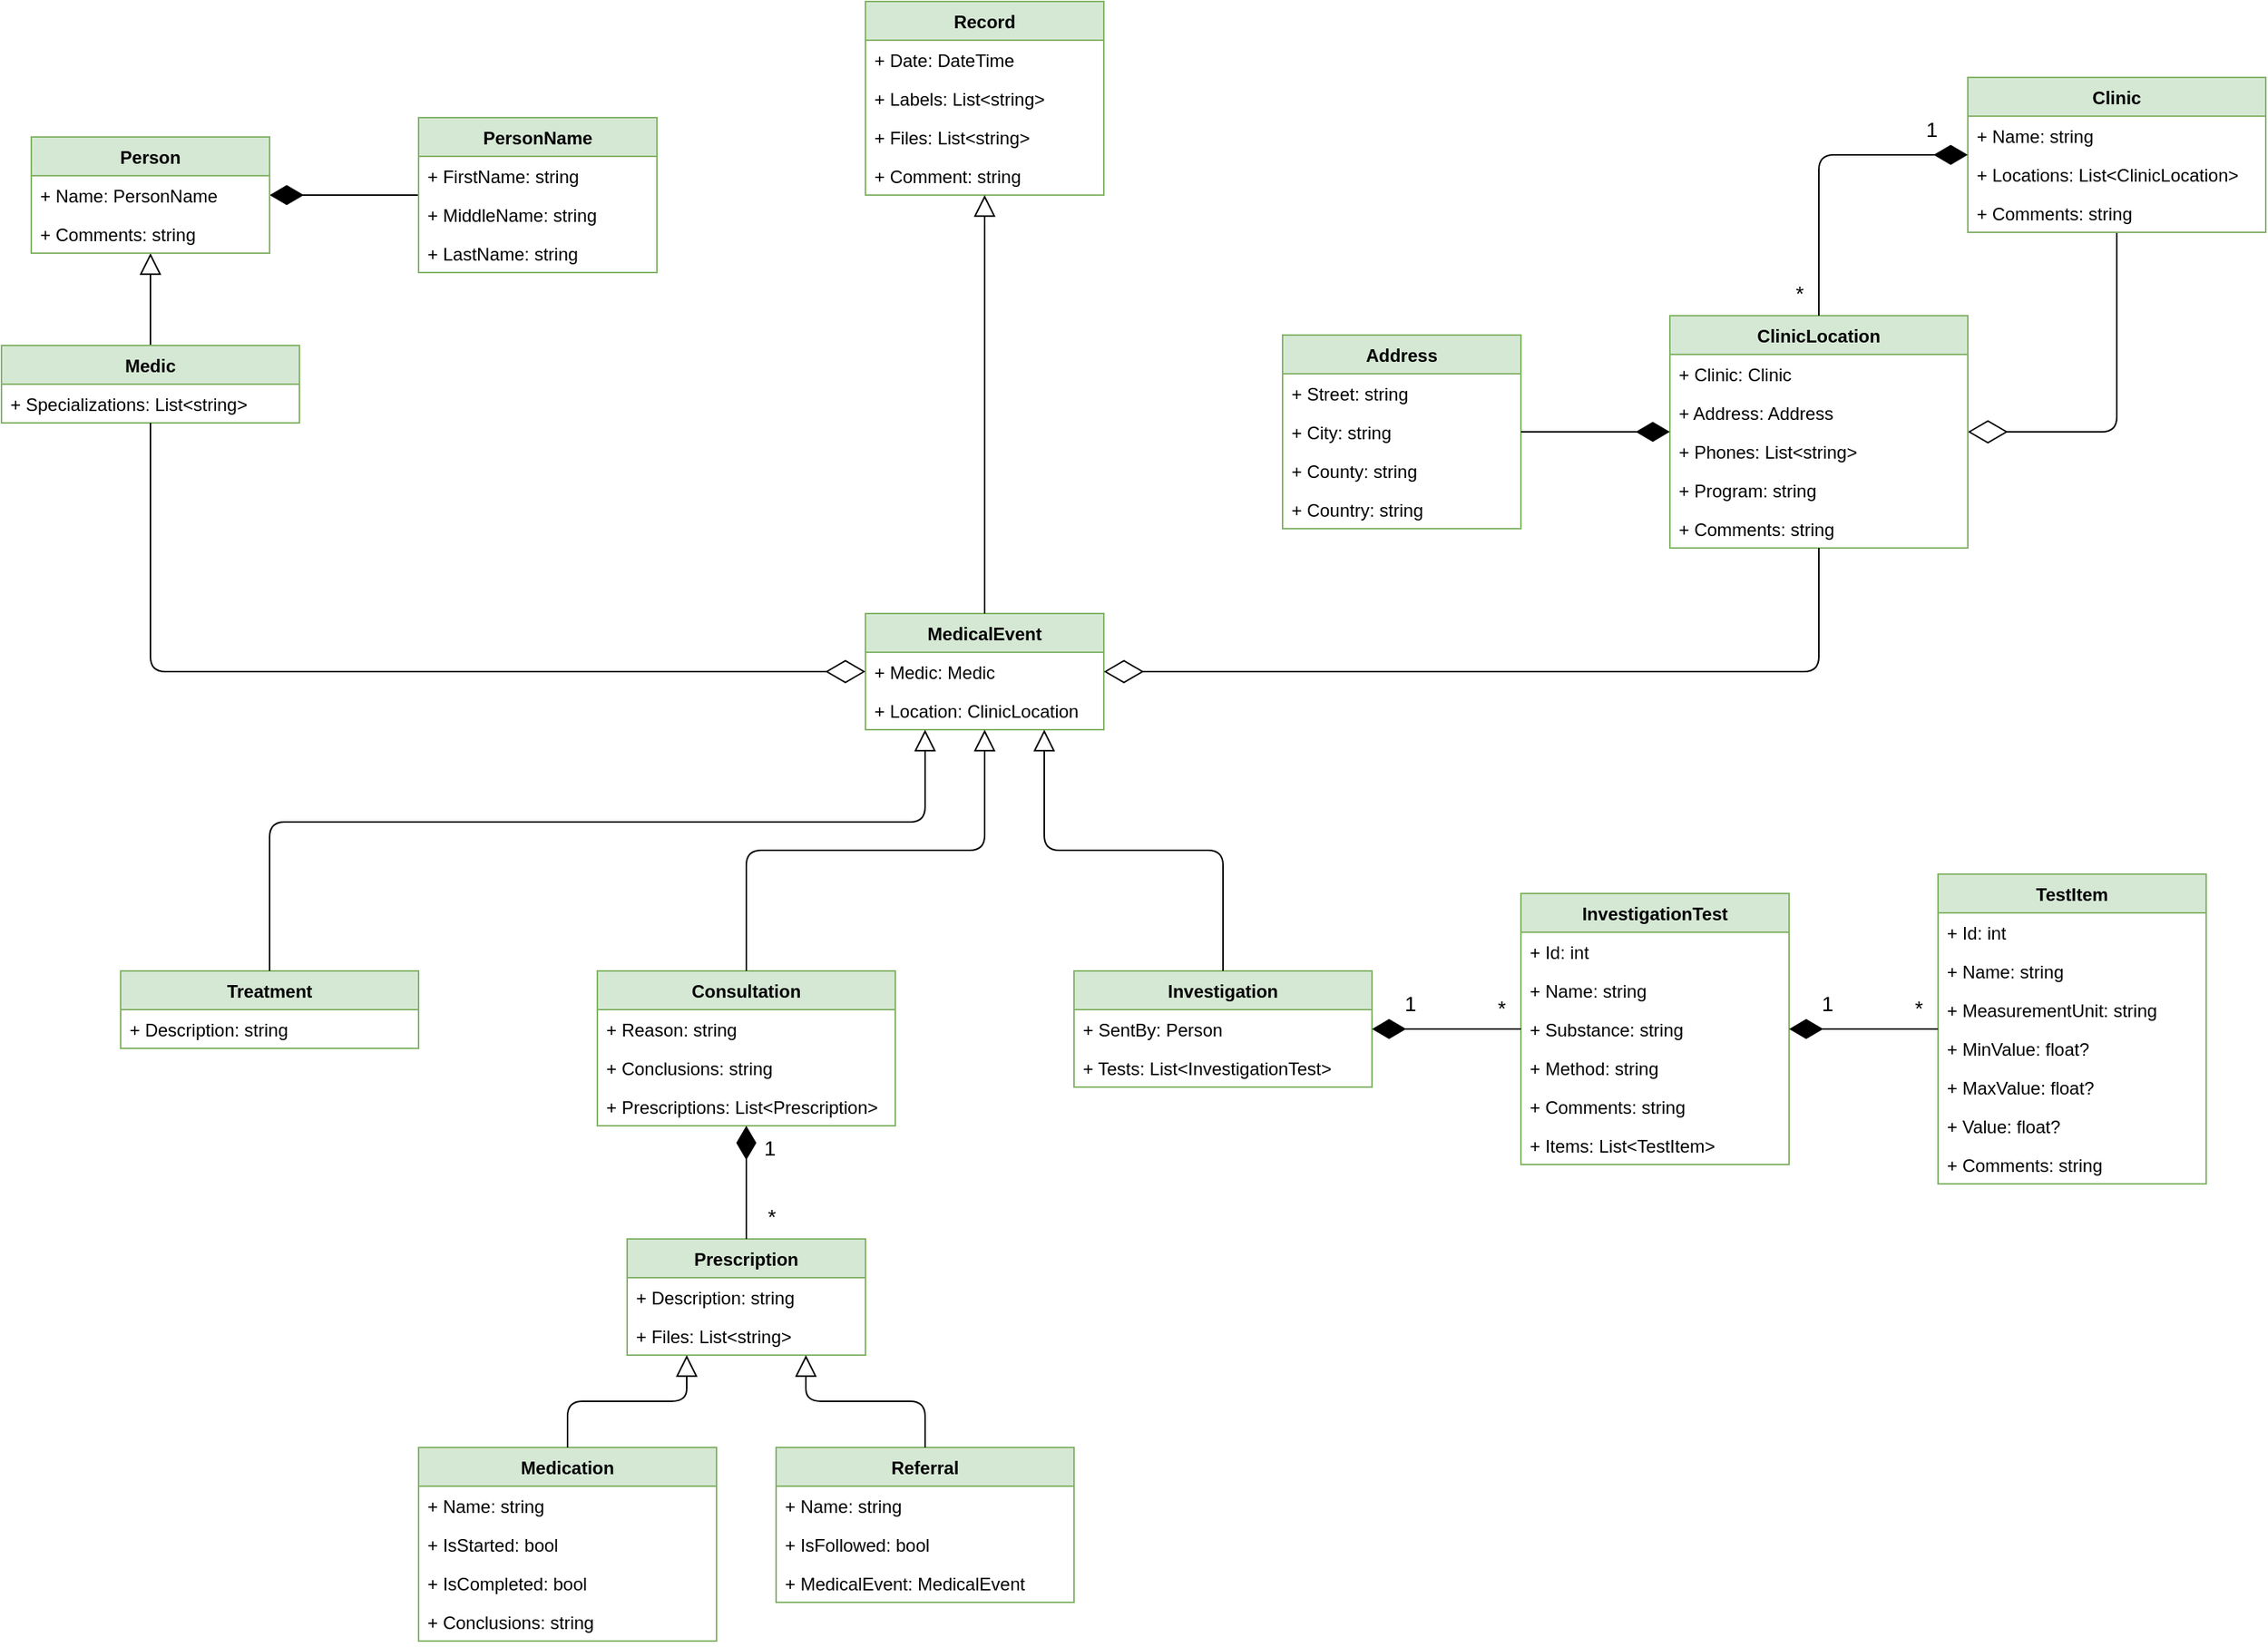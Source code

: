 <mxfile version="13.9.9" type="device"><diagram name="Page-1" id="c4acf3e9-155e-7222-9cf6-157b1a14988f"><mxGraphModel dx="1182" dy="786" grid="1" gridSize="10" guides="1" tooltips="1" connect="1" arrows="1" fold="1" page="1" pageScale="1" pageWidth="827" pageHeight="1169" background="#ffffff" math="0" shadow="0"><root><mxCell id="0"/><mxCell id="1" parent="0"/><mxCell id="7" value="" style="endArrow=block;endSize=12;endFill=0;html=1;entryX=0.5;entryY=1;exitX=0.5;exitY=0;edgeStyle=orthogonalEdgeStyle;exitDx=0;exitDy=0;entryDx=0;entryDy=0;" parent="1" source="HZ6PrDf43a6F8KfMJn_8-37" target="HZ6PrDf43a6F8KfMJn_8-41" edge="1"><mxGeometry width="160" relative="1" as="geometry"><mxPoint x="-110" y="290" as="sourcePoint"/><mxPoint x="50" y="290" as="targetPoint"/></mxGeometry></mxCell><mxCell id="18" value="" style="endArrow=diamondThin;endFill=0;endSize=24;html=1;edgeStyle=orthogonalEdgeStyle;entryX=1;entryY=0.5;exitX=0.5;exitY=1;exitDx=0;exitDy=0;entryDx=0;entryDy=0;" parent="1" source="HZ6PrDf43a6F8KfMJn_8-48" target="HZ6PrDf43a6F8KfMJn_8-52" edge="1"><mxGeometry width="160" relative="1" as="geometry"><mxPoint x="1368" y="349" as="sourcePoint"/><mxPoint x="1480" y="420" as="targetPoint"/></mxGeometry></mxCell><mxCell id="19" value="" style="endArrow=diamondThin;endFill=1;endSize=20;html=1;entryX=1;entryY=0.5;edgeStyle=orthogonalEdgeStyle;entryDx=0;entryDy=0;" parent="1" source="HZ6PrDf43a6F8KfMJn_8-45" target="HZ6PrDf43a6F8KfMJn_8-41" edge="1"><mxGeometry width="160" relative="1" as="geometry"><mxPoint x="560" y="240" as="sourcePoint"/><mxPoint x="720" y="240" as="targetPoint"/></mxGeometry></mxCell><mxCell id="HZ6PrDf43a6F8KfMJn_8-37" value="Medic" style="swimlane;fontStyle=1;align=center;verticalAlign=top;childLayout=stackLayout;horizontal=1;startSize=26;horizontalStack=0;resizeParent=1;resizeParentMax=0;resizeLast=0;collapsible=1;marginBottom=0;fillColor=#d5e8d4;strokeColor=#82b366;" parent="1" vertex="1"><mxGeometry x="80" y="340" width="200" height="52" as="geometry"/></mxCell><mxCell id="HZ6PrDf43a6F8KfMJn_8-40" value="+ Specializations: List&lt;string&gt;" style="text;strokeColor=none;fillColor=none;align=left;verticalAlign=top;spacingLeft=4;spacingRight=4;overflow=hidden;rotatable=0;points=[[0,0.5],[1,0.5]];portConstraint=eastwest;" parent="HZ6PrDf43a6F8KfMJn_8-37" vertex="1"><mxGeometry y="26" width="200" height="26" as="geometry"/></mxCell><mxCell id="HZ6PrDf43a6F8KfMJn_8-41" value="Person" style="swimlane;fontStyle=1;align=center;verticalAlign=top;childLayout=stackLayout;horizontal=1;startSize=26;horizontalStack=0;resizeParent=1;resizeParentMax=0;resizeLast=0;collapsible=1;marginBottom=0;fillColor=#d5e8d4;strokeColor=#82b366;" parent="1" vertex="1"><mxGeometry x="100" y="200" width="160" height="78" as="geometry"/></mxCell><mxCell id="HZ6PrDf43a6F8KfMJn_8-42" value="+ Name: PersonName" style="text;strokeColor=none;fillColor=none;align=left;verticalAlign=top;spacingLeft=4;spacingRight=4;overflow=hidden;rotatable=0;points=[[0,0.5],[1,0.5]];portConstraint=eastwest;" parent="HZ6PrDf43a6F8KfMJn_8-41" vertex="1"><mxGeometry y="26" width="160" height="26" as="geometry"/></mxCell><mxCell id="17acba5748e5396b-24" value="+ Comments: string" style="text;html=1;strokeColor=none;fillColor=none;align=left;verticalAlign=top;spacingLeft=4;spacingRight=4;whiteSpace=wrap;overflow=hidden;rotatable=0;points=[[0,0.5],[1,0.5]];portConstraint=eastwest;" parent="HZ6PrDf43a6F8KfMJn_8-41" vertex="1"><mxGeometry y="52" width="160" height="26" as="geometry"/></mxCell><mxCell id="HZ6PrDf43a6F8KfMJn_8-45" value="PersonName" style="swimlane;fontStyle=1;align=center;verticalAlign=top;childLayout=stackLayout;horizontal=1;startSize=26;horizontalStack=0;resizeParent=1;resizeParentMax=0;resizeLast=0;collapsible=1;marginBottom=0;fillColor=#d5e8d4;strokeColor=#82b366;" parent="1" vertex="1"><mxGeometry x="360" y="187" width="160" height="104" as="geometry"/></mxCell><mxCell id="17acba5748e5396b-31" value="+ FirstName: string" style="text;html=1;strokeColor=none;fillColor=none;align=left;verticalAlign=top;spacingLeft=4;spacingRight=4;whiteSpace=wrap;overflow=hidden;rotatable=0;points=[[0,0.5],[1,0.5]];portConstraint=eastwest;" parent="HZ6PrDf43a6F8KfMJn_8-45" vertex="1"><mxGeometry y="26" width="160" height="26" as="geometry"/></mxCell><mxCell id="17acba5748e5396b-32" value="+ MiddleName: string" style="text;html=1;strokeColor=none;fillColor=none;align=left;verticalAlign=top;spacingLeft=4;spacingRight=4;whiteSpace=wrap;overflow=hidden;rotatable=0;points=[[0,0.5],[1,0.5]];portConstraint=eastwest;" parent="HZ6PrDf43a6F8KfMJn_8-45" vertex="1"><mxGeometry y="52" width="160" height="26" as="geometry"/></mxCell><mxCell id="17acba5748e5396b-33" value="+ LastName: string" style="text;html=1;strokeColor=none;fillColor=none;align=left;verticalAlign=top;spacingLeft=4;spacingRight=4;whiteSpace=wrap;overflow=hidden;rotatable=0;points=[[0,0.5],[1,0.5]];portConstraint=eastwest;" parent="HZ6PrDf43a6F8KfMJn_8-45" vertex="1"><mxGeometry y="78" width="160" height="26" as="geometry"/></mxCell><mxCell id="HZ6PrDf43a6F8KfMJn_8-48" value="Clinic" style="swimlane;fontStyle=1;align=center;verticalAlign=top;childLayout=stackLayout;horizontal=1;startSize=26;horizontalStack=0;resizeParent=1;resizeParentMax=0;resizeLast=0;collapsible=1;marginBottom=0;fillColor=#d5e8d4;strokeColor=#82b366;" parent="1" vertex="1"><mxGeometry x="1400" y="160" width="200" height="104" as="geometry"/></mxCell><mxCell id="9" value="+ Name: string" style="text;strokeColor=none;fillColor=none;align=left;verticalAlign=top;spacingLeft=4;spacingRight=4;overflow=hidden;rotatable=0;points=[[0,0.5],[1,0.5]];portConstraint=eastwest;" parent="HZ6PrDf43a6F8KfMJn_8-48" vertex="1"><mxGeometry y="26" width="200" height="26" as="geometry"/></mxCell><mxCell id="10" value="+ Locations: List&lt;ClinicLocation&gt;" style="text;strokeColor=none;fillColor=none;align=left;verticalAlign=top;spacingLeft=4;spacingRight=4;overflow=hidden;rotatable=0;points=[[0,0.5],[1,0.5]];portConstraint=eastwest;" parent="HZ6PrDf43a6F8KfMJn_8-48" vertex="1"><mxGeometry y="52" width="200" height="26" as="geometry"/></mxCell><mxCell id="11" value="+ Comments: string" style="text;strokeColor=none;fillColor=none;align=left;verticalAlign=top;spacingLeft=4;spacingRight=4;overflow=hidden;rotatable=0;points=[[0,0.5],[1,0.5]];portConstraint=eastwest;" parent="HZ6PrDf43a6F8KfMJn_8-48" vertex="1"><mxGeometry y="78" width="200" height="26" as="geometry"/></mxCell><mxCell id="HZ6PrDf43a6F8KfMJn_8-52" value="ClinicLocation" style="swimlane;fontStyle=1;align=center;verticalAlign=top;childLayout=stackLayout;horizontal=1;startSize=26;horizontalStack=0;resizeParent=1;resizeParentMax=0;resizeLast=0;collapsible=1;marginBottom=0;fillColor=#d5e8d4;strokeColor=#82b366;" parent="1" vertex="1"><mxGeometry x="1200" y="320" width="200" height="156" as="geometry"/></mxCell><mxCell id="13" value="+ Clinic: Clinic" style="text;strokeColor=none;fillColor=none;align=left;verticalAlign=top;spacingLeft=4;spacingRight=4;overflow=hidden;rotatable=0;points=[[0,0.5],[1,0.5]];portConstraint=eastwest;" parent="HZ6PrDf43a6F8KfMJn_8-52" vertex="1"><mxGeometry y="26" width="200" height="26" as="geometry"/></mxCell><mxCell id="HZ6PrDf43a6F8KfMJn_8-61" value="+ Address: Address" style="text;strokeColor=none;fillColor=none;align=left;verticalAlign=top;spacingLeft=4;spacingRight=4;overflow=hidden;rotatable=0;points=[[0,0.5],[1,0.5]];portConstraint=eastwest;" parent="HZ6PrDf43a6F8KfMJn_8-52" vertex="1"><mxGeometry y="52" width="200" height="26" as="geometry"/></mxCell><mxCell id="q1uwgG-ZiV5VplbRELIx-82" value="+ Phones: List&lt;string&gt;" style="text;strokeColor=none;fillColor=none;align=left;verticalAlign=top;spacingLeft=4;spacingRight=4;overflow=hidden;rotatable=0;points=[[0,0.5],[1,0.5]];portConstraint=eastwest;" parent="HZ6PrDf43a6F8KfMJn_8-52" vertex="1"><mxGeometry y="78" width="200" height="26" as="geometry"/></mxCell><mxCell id="q1uwgG-ZiV5VplbRELIx-83" value="+ Program: string" style="text;strokeColor=none;fillColor=none;align=left;verticalAlign=top;spacingLeft=4;spacingRight=4;overflow=hidden;rotatable=0;points=[[0,0.5],[1,0.5]];portConstraint=eastwest;" parent="HZ6PrDf43a6F8KfMJn_8-52" vertex="1"><mxGeometry y="104" width="200" height="26" as="geometry"/></mxCell><mxCell id="15" value="+ Comments: string" style="text;strokeColor=none;fillColor=none;align=left;verticalAlign=top;spacingLeft=4;spacingRight=4;overflow=hidden;rotatable=0;points=[[0,0.5],[1,0.5]];portConstraint=eastwest;" parent="HZ6PrDf43a6F8KfMJn_8-52" vertex="1"><mxGeometry y="130" width="200" height="26" as="geometry"/></mxCell><mxCell id="HZ6PrDf43a6F8KfMJn_8-57" value="Address" style="swimlane;fontStyle=1;align=center;verticalAlign=top;childLayout=stackLayout;horizontal=1;startSize=26;horizontalStack=0;resizeParent=1;resizeParentMax=0;resizeLast=0;collapsible=1;marginBottom=0;fillColor=#d5e8d4;strokeColor=#82b366;" parent="1" vertex="1"><mxGeometry x="940" y="333" width="160" height="130" as="geometry"/></mxCell><mxCell id="HZ6PrDf43a6F8KfMJn_8-60" value="+ Street: string" style="text;strokeColor=none;fillColor=none;align=left;verticalAlign=top;spacingLeft=4;spacingRight=4;overflow=hidden;rotatable=0;points=[[0,0.5],[1,0.5]];portConstraint=eastwest;" parent="HZ6PrDf43a6F8KfMJn_8-57" vertex="1"><mxGeometry y="26" width="160" height="26" as="geometry"/></mxCell><mxCell id="HZ6PrDf43a6F8KfMJn_8-64" value="+ City: string" style="text;strokeColor=none;fillColor=none;align=left;verticalAlign=top;spacingLeft=4;spacingRight=4;overflow=hidden;rotatable=0;points=[[0,0.5],[1,0.5]];portConstraint=eastwest;" parent="HZ6PrDf43a6F8KfMJn_8-57" vertex="1"><mxGeometry y="52" width="160" height="26" as="geometry"/></mxCell><mxCell id="HZ6PrDf43a6F8KfMJn_8-63" value="+ County: string" style="text;strokeColor=none;fillColor=none;align=left;verticalAlign=top;spacingLeft=4;spacingRight=4;overflow=hidden;rotatable=0;points=[[0,0.5],[1,0.5]];portConstraint=eastwest;" parent="HZ6PrDf43a6F8KfMJn_8-57" vertex="1"><mxGeometry y="78" width="160" height="26" as="geometry"/></mxCell><mxCell id="HZ6PrDf43a6F8KfMJn_8-62" value="+ Country: string" style="text;strokeColor=none;fillColor=none;align=left;verticalAlign=top;spacingLeft=4;spacingRight=4;overflow=hidden;rotatable=0;points=[[0,0.5],[1,0.5]];portConstraint=eastwest;" parent="HZ6PrDf43a6F8KfMJn_8-57" vertex="1"><mxGeometry y="104" width="160" height="26" as="geometry"/></mxCell><mxCell id="HZ6PrDf43a6F8KfMJn_8-70" value="" style="endArrow=diamondThin;endFill=1;endSize=20;html=1;edgeStyle=orthogonalEdgeStyle;" parent="1" source="HZ6PrDf43a6F8KfMJn_8-57" target="HZ6PrDf43a6F8KfMJn_8-52" edge="1"><mxGeometry width="160" relative="1" as="geometry"><mxPoint x="1270" y="330" as="sourcePoint"/><mxPoint x="1100" y="220" as="targetPoint"/></mxGeometry></mxCell><mxCell id="HZ6PrDf43a6F8KfMJn_8-71" value="MedicalEvent" style="swimlane;fontStyle=1;align=center;verticalAlign=top;childLayout=stackLayout;horizontal=1;startSize=26;horizontalStack=0;resizeParent=1;resizeParentMax=0;resizeLast=0;collapsible=1;marginBottom=0;fillColor=#d5e8d4;strokeColor=#82b366;" parent="1" vertex="1"><mxGeometry x="660" y="520" width="160" height="78" as="geometry"/></mxCell><mxCell id="HZ6PrDf43a6F8KfMJn_8-73" value="+ Medic: Medic" style="text;strokeColor=none;fillColor=none;align=left;verticalAlign=top;spacingLeft=4;spacingRight=4;overflow=hidden;rotatable=0;points=[[0,0.5],[1,0.5]];portConstraint=eastwest;" parent="HZ6PrDf43a6F8KfMJn_8-71" vertex="1"><mxGeometry y="26" width="160" height="26" as="geometry"/></mxCell><mxCell id="HZ6PrDf43a6F8KfMJn_8-74" value="+ Location: ClinicLocation" style="text;strokeColor=none;fillColor=none;align=left;verticalAlign=top;spacingLeft=4;spacingRight=4;overflow=hidden;rotatable=0;points=[[0,0.5],[1,0.5]];portConstraint=eastwest;" parent="HZ6PrDf43a6F8KfMJn_8-71" vertex="1"><mxGeometry y="52" width="160" height="26" as="geometry"/></mxCell><mxCell id="HZ6PrDf43a6F8KfMJn_8-76" value="" style="endArrow=diamondThin;endFill=0;endSize=24;html=1;edgeStyle=orthogonalEdgeStyle;entryX=0;entryY=0.5;entryDx=0;entryDy=0;exitX=0.5;exitY=1;exitDx=0;exitDy=0;" parent="1" source="HZ6PrDf43a6F8KfMJn_8-37" target="HZ6PrDf43a6F8KfMJn_8-71" edge="1"><mxGeometry width="160" relative="1" as="geometry"><mxPoint x="770" y="634" as="sourcePoint"/><mxPoint x="670" y="755" as="targetPoint"/></mxGeometry></mxCell><mxCell id="HZ6PrDf43a6F8KfMJn_8-78" value="" style="endArrow=diamondThin;endFill=0;endSize=24;html=1;edgeStyle=orthogonalEdgeStyle;entryX=1;entryY=0.5;entryDx=0;entryDy=0;exitX=0.5;exitY=1;exitDx=0;exitDy=0;" parent="1" source="HZ6PrDf43a6F8KfMJn_8-52" target="HZ6PrDf43a6F8KfMJn_8-71" edge="1"><mxGeometry width="160" relative="1" as="geometry"><mxPoint x="770" y="634" as="sourcePoint"/><mxPoint x="650" y="950" as="targetPoint"/></mxGeometry></mxCell><mxCell id="HZ6PrDf43a6F8KfMJn_8-79" value="Consultation" style="swimlane;fontStyle=1;align=center;verticalAlign=top;childLayout=stackLayout;horizontal=1;startSize=26;horizontalStack=0;resizeParent=1;resizeParentMax=0;resizeLast=0;collapsible=1;marginBottom=0;fillColor=#d5e8d4;strokeColor=#82b366;" parent="1" vertex="1"><mxGeometry x="480" y="760" width="200" height="104" as="geometry"/></mxCell><mxCell id="HZ6PrDf43a6F8KfMJn_8-80" value="+ Reason: string" style="text;strokeColor=none;fillColor=none;align=left;verticalAlign=top;spacingLeft=4;spacingRight=4;overflow=hidden;rotatable=0;points=[[0,0.5],[1,0.5]];portConstraint=eastwest;" parent="HZ6PrDf43a6F8KfMJn_8-79" vertex="1"><mxGeometry y="26" width="200" height="26" as="geometry"/></mxCell><mxCell id="q1uwgG-ZiV5VplbRELIx-60" value="+ Conclusions: string" style="text;strokeColor=none;fillColor=none;align=left;verticalAlign=top;spacingLeft=4;spacingRight=4;overflow=hidden;rotatable=0;points=[[0,0.5],[1,0.5]];portConstraint=eastwest;" parent="HZ6PrDf43a6F8KfMJn_8-79" vertex="1"><mxGeometry y="52" width="200" height="26" as="geometry"/></mxCell><mxCell id="q1uwgG-ZiV5VplbRELIx-61" value="+ Prescriptions: List&lt;Prescription&gt;" style="text;strokeColor=none;fillColor=none;align=left;verticalAlign=top;spacingLeft=4;spacingRight=4;overflow=hidden;rotatable=0;points=[[0,0.5],[1,0.5]];portConstraint=eastwest;" parent="HZ6PrDf43a6F8KfMJn_8-79" vertex="1"><mxGeometry y="78" width="200" height="26" as="geometry"/></mxCell><mxCell id="HZ6PrDf43a6F8KfMJn_8-85" value="" style="endArrow=block;endSize=12;endFill=0;html=1;exitX=0.5;exitY=0;edgeStyle=orthogonalEdgeStyle;exitDx=0;exitDy=0;entryX=0.5;entryY=1;entryDx=0;entryDy=0;" parent="1" source="HZ6PrDf43a6F8KfMJn_8-79" target="HZ6PrDf43a6F8KfMJn_8-71" edge="1"><mxGeometry width="160" relative="1" as="geometry"><mxPoint x="310" y="350" as="sourcePoint"/><mxPoint x="310" y="288" as="targetPoint"/></mxGeometry></mxCell><mxCell id="HZ6PrDf43a6F8KfMJn_8-86" value="Prescription" style="swimlane;fontStyle=1;align=center;verticalAlign=top;childLayout=stackLayout;horizontal=1;startSize=26;horizontalStack=0;resizeParent=1;resizeParentMax=0;resizeLast=0;collapsible=1;marginBottom=0;fillColor=#d5e8d4;strokeColor=#82b366;" parent="1" vertex="1"><mxGeometry x="500" y="940" width="160" height="78" as="geometry"/></mxCell><mxCell id="HZ6PrDf43a6F8KfMJn_8-88" value="+ Description: string" style="text;strokeColor=none;fillColor=none;align=left;verticalAlign=top;spacingLeft=4;spacingRight=4;overflow=hidden;rotatable=0;points=[[0,0.5],[1,0.5]];portConstraint=eastwest;" parent="HZ6PrDf43a6F8KfMJn_8-86" vertex="1"><mxGeometry y="26" width="160" height="26" as="geometry"/></mxCell><mxCell id="q1uwgG-ZiV5VplbRELIx-73" value="+ Files: List&lt;string&gt;" style="text;strokeColor=none;fillColor=none;align=left;verticalAlign=top;spacingLeft=4;spacingRight=4;overflow=hidden;rotatable=0;points=[[0,0.5],[1,0.5]];portConstraint=eastwest;" parent="HZ6PrDf43a6F8KfMJn_8-86" vertex="1"><mxGeometry y="52" width="160" height="26" as="geometry"/></mxCell><mxCell id="HZ6PrDf43a6F8KfMJn_8-89" value="Investigation" style="swimlane;fontStyle=1;align=center;verticalAlign=top;childLayout=stackLayout;horizontal=1;startSize=26;horizontalStack=0;resizeParent=1;resizeParentMax=0;resizeLast=0;collapsible=1;marginBottom=0;fillColor=#d5e8d4;strokeColor=#82b366;" parent="1" vertex="1"><mxGeometry x="800" y="760" width="200" height="78" as="geometry"/></mxCell><mxCell id="HZ6PrDf43a6F8KfMJn_8-92" value="+ SentBy: Person" style="text;strokeColor=none;fillColor=none;align=left;verticalAlign=top;spacingLeft=4;spacingRight=4;overflow=hidden;rotatable=0;points=[[0,0.5],[1,0.5]];portConstraint=eastwest;" parent="HZ6PrDf43a6F8KfMJn_8-89" vertex="1"><mxGeometry y="26" width="200" height="26" as="geometry"/></mxCell><mxCell id="HZ6PrDf43a6F8KfMJn_8-90" value="+ Tests: List&lt;InvestigationTest&gt;" style="text;strokeColor=none;fillColor=none;align=left;verticalAlign=top;spacingLeft=4;spacingRight=4;overflow=hidden;rotatable=0;points=[[0,0.5],[1,0.5]];portConstraint=eastwest;" parent="HZ6PrDf43a6F8KfMJn_8-89" vertex="1"><mxGeometry y="52" width="200" height="26" as="geometry"/></mxCell><mxCell id="HZ6PrDf43a6F8KfMJn_8-91" value="" style="endArrow=block;endSize=12;endFill=0;html=1;entryX=0.75;entryY=1;exitX=0.5;exitY=0;edgeStyle=orthogonalEdgeStyle;exitDx=0;exitDy=0;entryDx=0;entryDy=0;" parent="1" source="HZ6PrDf43a6F8KfMJn_8-89" target="HZ6PrDf43a6F8KfMJn_8-71" edge="1"><mxGeometry width="160" relative="1" as="geometry"><mxPoint x="610" y="770" as="sourcePoint"/><mxPoint x="750" y="686.0" as="targetPoint"/></mxGeometry></mxCell><mxCell id="q1uwgG-ZiV5VplbRELIx-20" value="" style="endArrow=none;html=1;endSize=12;startArrow=diamondThin;startSize=20;startFill=1;edgeStyle=orthogonalEdgeStyle;endFill=0;exitX=0.5;exitY=1;exitDx=0;exitDy=0;entryX=0.5;entryY=0;entryDx=0;entryDy=0;" parent="1" source="HZ6PrDf43a6F8KfMJn_8-79" target="HZ6PrDf43a6F8KfMJn_8-86" edge="1"><mxGeometry relative="1" as="geometry"><mxPoint x="320" y="860" as="sourcePoint"/><mxPoint x="480" y="860" as="targetPoint"/></mxGeometry></mxCell><mxCell id="q1uwgG-ZiV5VplbRELIx-21" value="1" style="edgeLabel;resizable=0;html=1;align=left;verticalAlign=top;fontSize=14;" parent="q1uwgG-ZiV5VplbRELIx-20" connectable="0" vertex="1"><mxGeometry x="-1" relative="1" as="geometry"><mxPoint x="10" as="offset"/></mxGeometry></mxCell><mxCell id="q1uwgG-ZiV5VplbRELIx-22" value="*" style="edgeLabel;resizable=0;html=1;align=right;verticalAlign=top;fontSize=14;" parent="q1uwgG-ZiV5VplbRELIx-20" connectable="0" vertex="1"><mxGeometry x="1" relative="1" as="geometry"><mxPoint x="20" y="-30" as="offset"/></mxGeometry></mxCell><mxCell id="q1uwgG-ZiV5VplbRELIx-24" value="InvestigationTest" style="swimlane;fontStyle=1;align=center;verticalAlign=top;childLayout=stackLayout;horizontal=1;startSize=26;horizontalStack=0;resizeParent=1;resizeParentMax=0;resizeLast=0;collapsible=1;marginBottom=0;fillColor=#d5e8d4;strokeColor=#82b366;" parent="1" vertex="1"><mxGeometry x="1100" y="708" width="180" height="182" as="geometry"/></mxCell><mxCell id="q1uwgG-ZiV5VplbRELIx-26" value="+ Id: int" style="text;strokeColor=none;fillColor=none;align=left;verticalAlign=top;spacingLeft=4;spacingRight=4;overflow=hidden;rotatable=0;points=[[0,0.5],[1,0.5]];portConstraint=eastwest;" parent="q1uwgG-ZiV5VplbRELIx-24" vertex="1"><mxGeometry y="26" width="180" height="26" as="geometry"/></mxCell><mxCell id="q1uwgG-ZiV5VplbRELIx-27" value="+ Name: string" style="text;strokeColor=none;fillColor=none;align=left;verticalAlign=top;spacingLeft=4;spacingRight=4;overflow=hidden;rotatable=0;points=[[0,0.5],[1,0.5]];portConstraint=eastwest;" parent="q1uwgG-ZiV5VplbRELIx-24" vertex="1"><mxGeometry y="52" width="180" height="26" as="geometry"/></mxCell><mxCell id="q1uwgG-ZiV5VplbRELIx-31" value="+ Substance: string" style="text;strokeColor=none;fillColor=none;align=left;verticalAlign=top;spacingLeft=4;spacingRight=4;overflow=hidden;rotatable=0;points=[[0,0.5],[1,0.5]];portConstraint=eastwest;" parent="q1uwgG-ZiV5VplbRELIx-24" vertex="1"><mxGeometry y="78" width="180" height="26" as="geometry"/></mxCell><mxCell id="q1uwgG-ZiV5VplbRELIx-32" value="+ Method: string" style="text;strokeColor=none;fillColor=none;align=left;verticalAlign=top;spacingLeft=4;spacingRight=4;overflow=hidden;rotatable=0;points=[[0,0.5],[1,0.5]];portConstraint=eastwest;" parent="q1uwgG-ZiV5VplbRELIx-24" vertex="1"><mxGeometry y="104" width="180" height="26" as="geometry"/></mxCell><mxCell id="q1uwgG-ZiV5VplbRELIx-33" value="+ Comments: string" style="text;strokeColor=none;fillColor=none;align=left;verticalAlign=top;spacingLeft=4;spacingRight=4;overflow=hidden;rotatable=0;points=[[0,0.5],[1,0.5]];portConstraint=eastwest;" parent="q1uwgG-ZiV5VplbRELIx-24" vertex="1"><mxGeometry y="130" width="180" height="26" as="geometry"/></mxCell><mxCell id="q1uwgG-ZiV5VplbRELIx-34" value="+ Items: List&lt;TestItem&gt;" style="text;strokeColor=none;fillColor=none;align=left;verticalAlign=top;spacingLeft=4;spacingRight=4;overflow=hidden;rotatable=0;points=[[0,0.5],[1,0.5]];portConstraint=eastwest;" parent="q1uwgG-ZiV5VplbRELIx-24" vertex="1"><mxGeometry y="156" width="180" height="26" as="geometry"/></mxCell><mxCell id="q1uwgG-ZiV5VplbRELIx-36" value="TestItem" style="swimlane;fontStyle=1;align=center;verticalAlign=top;childLayout=stackLayout;horizontal=1;startSize=26;horizontalStack=0;resizeParent=1;resizeParentMax=0;resizeLast=0;collapsible=1;marginBottom=0;fillColor=#d5e8d4;strokeColor=#82b366;" parent="1" vertex="1"><mxGeometry x="1380" y="695" width="180" height="208" as="geometry"/></mxCell><mxCell id="q1uwgG-ZiV5VplbRELIx-37" value="+ Id: int" style="text;strokeColor=none;fillColor=none;align=left;verticalAlign=top;spacingLeft=4;spacingRight=4;overflow=hidden;rotatable=0;points=[[0,0.5],[1,0.5]];portConstraint=eastwest;" parent="q1uwgG-ZiV5VplbRELIx-36" vertex="1"><mxGeometry y="26" width="180" height="26" as="geometry"/></mxCell><mxCell id="q1uwgG-ZiV5VplbRELIx-38" value="+ Name: string" style="text;strokeColor=none;fillColor=none;align=left;verticalAlign=top;spacingLeft=4;spacingRight=4;overflow=hidden;rotatable=0;points=[[0,0.5],[1,0.5]];portConstraint=eastwest;" parent="q1uwgG-ZiV5VplbRELIx-36" vertex="1"><mxGeometry y="52" width="180" height="26" as="geometry"/></mxCell><mxCell id="q1uwgG-ZiV5VplbRELIx-39" value="+ MeasurementUnit: string" style="text;strokeColor=none;fillColor=none;align=left;verticalAlign=top;spacingLeft=4;spacingRight=4;overflow=hidden;rotatable=0;points=[[0,0.5],[1,0.5]];portConstraint=eastwest;" parent="q1uwgG-ZiV5VplbRELIx-36" vertex="1"><mxGeometry y="78" width="180" height="26" as="geometry"/></mxCell><mxCell id="q1uwgG-ZiV5VplbRELIx-40" value="+ MinValue: float?" style="text;strokeColor=none;fillColor=none;align=left;verticalAlign=top;spacingLeft=4;spacingRight=4;overflow=hidden;rotatable=0;points=[[0,0.5],[1,0.5]];portConstraint=eastwest;" parent="q1uwgG-ZiV5VplbRELIx-36" vertex="1"><mxGeometry y="104" width="180" height="26" as="geometry"/></mxCell><mxCell id="q1uwgG-ZiV5VplbRELIx-43" value="+ MaxValue: float?" style="text;strokeColor=none;fillColor=none;align=left;verticalAlign=top;spacingLeft=4;spacingRight=4;overflow=hidden;rotatable=0;points=[[0,0.5],[1,0.5]];portConstraint=eastwest;" parent="q1uwgG-ZiV5VplbRELIx-36" vertex="1"><mxGeometry y="130" width="180" height="26" as="geometry"/></mxCell><mxCell id="q1uwgG-ZiV5VplbRELIx-87" value="+ Value: float?" style="text;strokeColor=none;fillColor=none;align=left;verticalAlign=top;spacingLeft=4;spacingRight=4;overflow=hidden;rotatable=0;points=[[0,0.5],[1,0.5]];portConstraint=eastwest;" parent="q1uwgG-ZiV5VplbRELIx-36" vertex="1"><mxGeometry y="156" width="180" height="26" as="geometry"/></mxCell><mxCell id="A8wDGr8M7lOnQHCMtopf-19" value="+ Comments: string" style="text;strokeColor=none;fillColor=none;align=left;verticalAlign=top;spacingLeft=4;spacingRight=4;overflow=hidden;rotatable=0;points=[[0,0.5],[1,0.5]];portConstraint=eastwest;" vertex="1" parent="q1uwgG-ZiV5VplbRELIx-36"><mxGeometry y="182" width="180" height="26" as="geometry"/></mxCell><mxCell id="q1uwgG-ZiV5VplbRELIx-46" value="" style="endArrow=none;html=1;endSize=12;startArrow=diamondThin;startSize=20;startFill=1;edgeStyle=orthogonalEdgeStyle;endFill=0;exitX=1;exitY=0.5;exitDx=0;exitDy=0;entryX=0;entryY=0.5;entryDx=0;entryDy=0;" parent="1" source="HZ6PrDf43a6F8KfMJn_8-89" target="q1uwgG-ZiV5VplbRELIx-24" edge="1"><mxGeometry relative="1" as="geometry"><mxPoint x="1010" y="830" as="sourcePoint"/><mxPoint x="1120" y="858" as="targetPoint"/></mxGeometry></mxCell><mxCell id="q1uwgG-ZiV5VplbRELIx-47" value="1" style="edgeLabel;resizable=0;html=1;align=left;verticalAlign=top;fontSize=14;" parent="q1uwgG-ZiV5VplbRELIx-46" connectable="0" vertex="1"><mxGeometry x="-1" relative="1" as="geometry"><mxPoint x="20" y="-32" as="offset"/></mxGeometry></mxCell><mxCell id="q1uwgG-ZiV5VplbRELIx-48" value="*" style="edgeLabel;resizable=0;html=1;align=right;verticalAlign=top;fontSize=14;" parent="q1uwgG-ZiV5VplbRELIx-46" connectable="0" vertex="1"><mxGeometry x="1" relative="1" as="geometry"><mxPoint x="-10" y="-29" as="offset"/></mxGeometry></mxCell><mxCell id="q1uwgG-ZiV5VplbRELIx-49" value="" style="endArrow=none;html=1;endSize=12;startArrow=diamondThin;startSize=20;startFill=1;edgeStyle=orthogonalEdgeStyle;endFill=0;exitX=1;exitY=0.5;exitDx=0;exitDy=0;entryX=0;entryY=0.5;entryDx=0;entryDy=0;" parent="1" source="q1uwgG-ZiV5VplbRELIx-24" target="q1uwgG-ZiV5VplbRELIx-36" edge="1"><mxGeometry relative="1" as="geometry"><mxPoint x="1010" y="822" as="sourcePoint"/><mxPoint x="1130" y="822" as="targetPoint"/></mxGeometry></mxCell><mxCell id="q1uwgG-ZiV5VplbRELIx-50" value="1" style="edgeLabel;resizable=0;html=1;align=left;verticalAlign=top;fontSize=14;" parent="q1uwgG-ZiV5VplbRELIx-49" connectable="0" vertex="1"><mxGeometry x="-1" relative="1" as="geometry"><mxPoint x="20" y="-32" as="offset"/></mxGeometry></mxCell><mxCell id="q1uwgG-ZiV5VplbRELIx-51" value="*" style="edgeLabel;resizable=0;html=1;align=right;verticalAlign=top;fontSize=14;" parent="q1uwgG-ZiV5VplbRELIx-49" connectable="0" vertex="1"><mxGeometry x="1" relative="1" as="geometry"><mxPoint x="-10" y="-29" as="offset"/></mxGeometry></mxCell><mxCell id="q1uwgG-ZiV5VplbRELIx-52" value="Record" style="swimlane;fontStyle=1;align=center;verticalAlign=top;childLayout=stackLayout;horizontal=1;startSize=26;horizontalStack=0;resizeParent=1;resizeParentMax=0;resizeLast=0;collapsible=1;marginBottom=0;fillColor=#d5e8d4;strokeColor=#82b366;" parent="1" vertex="1"><mxGeometry x="660" y="109" width="160" height="130" as="geometry"/></mxCell><mxCell id="q1uwgG-ZiV5VplbRELIx-53" value="+ Date: DateTime" style="text;strokeColor=none;fillColor=none;align=left;verticalAlign=top;spacingLeft=4;spacingRight=4;overflow=hidden;rotatable=0;points=[[0,0.5],[1,0.5]];portConstraint=eastwest;" parent="q1uwgG-ZiV5VplbRELIx-52" vertex="1"><mxGeometry y="26" width="160" height="26" as="geometry"/></mxCell><mxCell id="q1uwgG-ZiV5VplbRELIx-56" value="+ Labels: List&lt;string&gt;" style="text;strokeColor=none;fillColor=none;align=left;verticalAlign=top;spacingLeft=4;spacingRight=4;overflow=hidden;rotatable=0;points=[[0,0.5],[1,0.5]];portConstraint=eastwest;" parent="q1uwgG-ZiV5VplbRELIx-52" vertex="1"><mxGeometry y="52" width="160" height="26" as="geometry"/></mxCell><mxCell id="q1uwgG-ZiV5VplbRELIx-57" value="+ Files: List&lt;string&gt;" style="text;strokeColor=none;fillColor=none;align=left;verticalAlign=top;spacingLeft=4;spacingRight=4;overflow=hidden;rotatable=0;points=[[0,0.5],[1,0.5]];portConstraint=eastwest;" parent="q1uwgG-ZiV5VplbRELIx-52" vertex="1"><mxGeometry y="78" width="160" height="26" as="geometry"/></mxCell><mxCell id="q1uwgG-ZiV5VplbRELIx-58" value="+ Comment: string" style="text;strokeColor=none;fillColor=none;align=left;verticalAlign=top;spacingLeft=4;spacingRight=4;overflow=hidden;rotatable=0;points=[[0,0.5],[1,0.5]];portConstraint=eastwest;" parent="q1uwgG-ZiV5VplbRELIx-52" vertex="1"><mxGeometry y="104" width="160" height="26" as="geometry"/></mxCell><mxCell id="q1uwgG-ZiV5VplbRELIx-59" value="" style="endArrow=block;endSize=12;endFill=0;html=1;fontSize=14;exitX=0.5;exitY=0;exitDx=0;exitDy=0;entryX=0.5;entryY=1;entryDx=0;entryDy=0;" parent="1" source="HZ6PrDf43a6F8KfMJn_8-71" target="q1uwgG-ZiV5VplbRELIx-52" edge="1"><mxGeometry width="160" relative="1" as="geometry"><mxPoint x="740" y="360" as="sourcePoint"/><mxPoint x="900" y="360" as="targetPoint"/></mxGeometry></mxCell><mxCell id="q1uwgG-ZiV5VplbRELIx-62" value="Medication" style="swimlane;fontStyle=1;align=center;verticalAlign=top;childLayout=stackLayout;horizontal=1;startSize=26;horizontalStack=0;resizeParent=1;resizeParentMax=0;resizeLast=0;collapsible=1;marginBottom=0;fillColor=#d5e8d4;strokeColor=#82b366;" parent="1" vertex="1"><mxGeometry x="360" y="1080" width="200" height="130" as="geometry"/></mxCell><mxCell id="q1uwgG-ZiV5VplbRELIx-63" value="+ Name: string" style="text;strokeColor=none;fillColor=none;align=left;verticalAlign=top;spacingLeft=4;spacingRight=4;overflow=hidden;rotatable=0;points=[[0,0.5],[1,0.5]];portConstraint=eastwest;" parent="q1uwgG-ZiV5VplbRELIx-62" vertex="1"><mxGeometry y="26" width="200" height="26" as="geometry"/></mxCell><mxCell id="q1uwgG-ZiV5VplbRELIx-65" value="+ IsStarted: bool" style="text;strokeColor=none;fillColor=none;align=left;verticalAlign=top;spacingLeft=4;spacingRight=4;overflow=hidden;rotatable=0;points=[[0,0.5],[1,0.5]];portConstraint=eastwest;" parent="q1uwgG-ZiV5VplbRELIx-62" vertex="1"><mxGeometry y="52" width="200" height="26" as="geometry"/></mxCell><mxCell id="q1uwgG-ZiV5VplbRELIx-66" value="+ IsCompleted: bool" style="text;strokeColor=none;fillColor=none;align=left;verticalAlign=top;spacingLeft=4;spacingRight=4;overflow=hidden;rotatable=0;points=[[0,0.5],[1,0.5]];portConstraint=eastwest;" parent="q1uwgG-ZiV5VplbRELIx-62" vertex="1"><mxGeometry y="78" width="200" height="26" as="geometry"/></mxCell><mxCell id="q1uwgG-ZiV5VplbRELIx-64" value="+ Conclusions: string" style="text;strokeColor=none;fillColor=none;align=left;verticalAlign=top;spacingLeft=4;spacingRight=4;overflow=hidden;rotatable=0;points=[[0,0.5],[1,0.5]];portConstraint=eastwest;" parent="q1uwgG-ZiV5VplbRELIx-62" vertex="1"><mxGeometry y="104" width="200" height="26" as="geometry"/></mxCell><mxCell id="q1uwgG-ZiV5VplbRELIx-67" value="" style="endArrow=block;endSize=12;endFill=0;html=1;entryX=0.25;entryY=1;exitX=0.5;exitY=0;edgeStyle=orthogonalEdgeStyle;exitDx=0;exitDy=0;entryDx=0;entryDy=0;" parent="1" source="q1uwgG-ZiV5VplbRELIx-62" target="HZ6PrDf43a6F8KfMJn_8-86" edge="1"><mxGeometry width="160" relative="1" as="geometry"><mxPoint x="590" y="770" as="sourcePoint"/><mxPoint x="710" y="608" as="targetPoint"/></mxGeometry></mxCell><mxCell id="q1uwgG-ZiV5VplbRELIx-68" value="Referral" style="swimlane;fontStyle=1;align=center;verticalAlign=top;childLayout=stackLayout;horizontal=1;startSize=26;horizontalStack=0;resizeParent=1;resizeParentMax=0;resizeLast=0;collapsible=1;marginBottom=0;fillColor=#d5e8d4;strokeColor=#82b366;" parent="1" vertex="1"><mxGeometry x="600" y="1080" width="200" height="104" as="geometry"/></mxCell><mxCell id="q1uwgG-ZiV5VplbRELIx-69" value="+ Name: string" style="text;strokeColor=none;fillColor=none;align=left;verticalAlign=top;spacingLeft=4;spacingRight=4;overflow=hidden;rotatable=0;points=[[0,0.5],[1,0.5]];portConstraint=eastwest;" parent="q1uwgG-ZiV5VplbRELIx-68" vertex="1"><mxGeometry y="26" width="200" height="26" as="geometry"/></mxCell><mxCell id="q1uwgG-ZiV5VplbRELIx-70" value="+ IsFollowed: bool" style="text;strokeColor=none;fillColor=none;align=left;verticalAlign=top;spacingLeft=4;spacingRight=4;overflow=hidden;rotatable=0;points=[[0,0.5],[1,0.5]];portConstraint=eastwest;" parent="q1uwgG-ZiV5VplbRELIx-68" vertex="1"><mxGeometry y="52" width="200" height="26" as="geometry"/></mxCell><mxCell id="q1uwgG-ZiV5VplbRELIx-75" value="+ MedicalEvent: MedicalEvent" style="text;strokeColor=none;fillColor=none;align=left;verticalAlign=top;spacingLeft=4;spacingRight=4;overflow=hidden;rotatable=0;points=[[0,0.5],[1,0.5]];portConstraint=eastwest;" parent="q1uwgG-ZiV5VplbRELIx-68" vertex="1"><mxGeometry y="78" width="200" height="26" as="geometry"/></mxCell><mxCell id="q1uwgG-ZiV5VplbRELIx-74" value="" style="endArrow=block;endSize=12;endFill=0;html=1;entryX=0.75;entryY=1;exitX=0.5;exitY=0;edgeStyle=orthogonalEdgeStyle;exitDx=0;exitDy=0;entryDx=0;entryDy=0;" parent="1" source="q1uwgG-ZiV5VplbRELIx-68" target="HZ6PrDf43a6F8KfMJn_8-86" edge="1"><mxGeometry width="160" relative="1" as="geometry"><mxPoint x="450" y="1090" as="sourcePoint"/><mxPoint x="590" y="1008" as="targetPoint"/></mxGeometry></mxCell><mxCell id="q1uwgG-ZiV5VplbRELIx-77" value="Treatment" style="swimlane;fontStyle=1;align=center;verticalAlign=top;childLayout=stackLayout;horizontal=1;startSize=26;horizontalStack=0;resizeParent=1;resizeParentMax=0;resizeLast=0;collapsible=1;marginBottom=0;fillColor=#d5e8d4;strokeColor=#82b366;" parent="1" vertex="1"><mxGeometry x="160" y="760" width="200" height="52" as="geometry"/></mxCell><mxCell id="q1uwgG-ZiV5VplbRELIx-79" value="+ Description: string" style="text;strokeColor=none;fillColor=none;align=left;verticalAlign=top;spacingLeft=4;spacingRight=4;overflow=hidden;rotatable=0;points=[[0,0.5],[1,0.5]];portConstraint=eastwest;" parent="q1uwgG-ZiV5VplbRELIx-77" vertex="1"><mxGeometry y="26" width="200" height="26" as="geometry"/></mxCell><mxCell id="q1uwgG-ZiV5VplbRELIx-81" value="" style="endArrow=block;endSize=12;endFill=0;html=1;entryX=0.25;entryY=1;exitX=0.5;exitY=0;edgeStyle=orthogonalEdgeStyle;exitDx=0;exitDy=0;entryDx=0;entryDy=0;" parent="1" source="q1uwgG-ZiV5VplbRELIx-77" target="HZ6PrDf43a6F8KfMJn_8-71" edge="1"><mxGeometry width="160" relative="1" as="geometry"><mxPoint x="590" y="770" as="sourcePoint"/><mxPoint x="710" y="608" as="targetPoint"/><Array as="points"><mxPoint x="260" y="660"/><mxPoint x="700" y="660"/></Array></mxGeometry></mxCell><mxCell id="q1uwgG-ZiV5VplbRELIx-84" value="" style="endArrow=none;html=1;endSize=12;startArrow=diamondThin;startSize=20;startFill=1;edgeStyle=orthogonalEdgeStyle;endFill=0;entryX=0.5;entryY=0;entryDx=0;entryDy=0;exitX=0;exitY=0.5;exitDx=0;exitDy=0;" parent="1" source="HZ6PrDf43a6F8KfMJn_8-48" target="HZ6PrDf43a6F8KfMJn_8-52" edge="1"><mxGeometry relative="1" as="geometry"><mxPoint x="1350" y="212" as="sourcePoint"/><mxPoint x="1580" y="470" as="targetPoint"/></mxGeometry></mxCell><mxCell id="q1uwgG-ZiV5VplbRELIx-85" value="1" style="edgeLabel;resizable=0;html=1;align=left;verticalAlign=top;fontSize=14;" parent="q1uwgG-ZiV5VplbRELIx-84" connectable="0" vertex="1"><mxGeometry x="-1" relative="1" as="geometry"><mxPoint x="-30" y="-32" as="offset"/></mxGeometry></mxCell><mxCell id="q1uwgG-ZiV5VplbRELIx-86" value="*" style="edgeLabel;resizable=0;html=1;align=right;verticalAlign=top;fontSize=14;" parent="q1uwgG-ZiV5VplbRELIx-84" connectable="0" vertex="1"><mxGeometry x="1" relative="1" as="geometry"><mxPoint x="-10" y="-30.33" as="offset"/></mxGeometry></mxCell></root></mxGraphModel></diagram></mxfile>